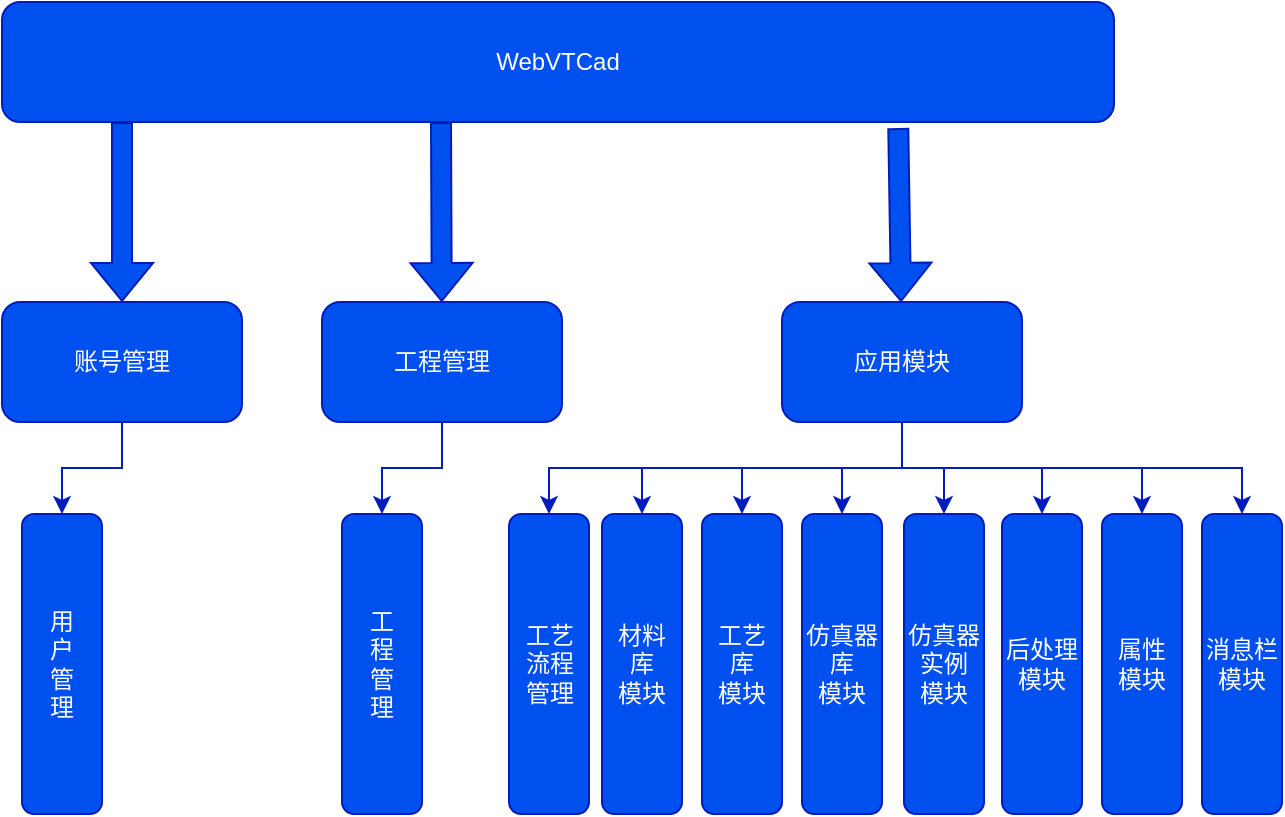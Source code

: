 <mxfile version="15.7.3" type="github">
  <diagram id="0DD7tPhhe3p8YX6NkbYP" name="Page-1">
    <mxGraphModel dx="1350" dy="805" grid="1" gridSize="10" guides="1" tooltips="1" connect="1" arrows="1" fold="1" page="1" pageScale="1" pageWidth="827" pageHeight="1169" math="0" shadow="0">
      <root>
        <mxCell id="0" />
        <mxCell id="1" parent="0" />
        <mxCell id="vWg47AUuANfwA1v2ZNfH-1" value="WebVTCad" style="rounded=1;whiteSpace=wrap;html=1;fillColor=#0050ef;fontColor=#ffffff;strokeColor=#001DBC;" vertex="1" parent="1">
          <mxGeometry x="104" y="134" width="556" height="60" as="geometry" />
        </mxCell>
        <mxCell id="vWg47AUuANfwA1v2ZNfH-6" value="" style="shape=flexArrow;endArrow=classic;html=1;rounded=0;fillColor=#0050ef;strokeColor=#001DBC;" edge="1" parent="1" target="vWg47AUuANfwA1v2ZNfH-9">
          <mxGeometry width="50" height="50" relative="1" as="geometry">
            <mxPoint x="164" y="194" as="sourcePoint" />
            <mxPoint x="164" y="274" as="targetPoint" />
          </mxGeometry>
        </mxCell>
        <mxCell id="vWg47AUuANfwA1v2ZNfH-7" value="" style="shape=flexArrow;endArrow=classic;html=1;rounded=0;fillColor=#0050ef;strokeColor=#001DBC;" edge="1" parent="1" target="vWg47AUuANfwA1v2ZNfH-10">
          <mxGeometry width="50" height="50" relative="1" as="geometry">
            <mxPoint x="323.5" y="194" as="sourcePoint" />
            <mxPoint x="323.5" y="274" as="targetPoint" />
          </mxGeometry>
        </mxCell>
        <mxCell id="vWg47AUuANfwA1v2ZNfH-8" value="" style="shape=flexArrow;endArrow=classic;html=1;rounded=0;exitX=0.806;exitY=1.05;exitDx=0;exitDy=0;exitPerimeter=0;fillColor=#0050ef;strokeColor=#001DBC;" edge="1" parent="1" source="vWg47AUuANfwA1v2ZNfH-1" target="vWg47AUuANfwA1v2ZNfH-11">
          <mxGeometry width="50" height="50" relative="1" as="geometry">
            <mxPoint x="494" y="194" as="sourcePoint" />
            <mxPoint x="494" y="274" as="targetPoint" />
          </mxGeometry>
        </mxCell>
        <mxCell id="vWg47AUuANfwA1v2ZNfH-17" value="" style="edgeStyle=orthogonalEdgeStyle;rounded=0;orthogonalLoop=1;jettySize=auto;html=1;fillColor=#0050ef;strokeColor=#001DBC;" edge="1" parent="1" source="vWg47AUuANfwA1v2ZNfH-9" target="vWg47AUuANfwA1v2ZNfH-16">
          <mxGeometry relative="1" as="geometry" />
        </mxCell>
        <mxCell id="vWg47AUuANfwA1v2ZNfH-9" value="账号管理" style="rounded=1;whiteSpace=wrap;html=1;fillColor=#0050ef;fontColor=#ffffff;strokeColor=#001DBC;" vertex="1" parent="1">
          <mxGeometry x="104" y="284" width="120" height="60" as="geometry" />
        </mxCell>
        <mxCell id="vWg47AUuANfwA1v2ZNfH-19" value="" style="edgeStyle=orthogonalEdgeStyle;rounded=0;orthogonalLoop=1;jettySize=auto;html=1;fillColor=#0050ef;strokeColor=#001DBC;" edge="1" parent="1" source="vWg47AUuANfwA1v2ZNfH-10" target="vWg47AUuANfwA1v2ZNfH-18">
          <mxGeometry relative="1" as="geometry" />
        </mxCell>
        <mxCell id="vWg47AUuANfwA1v2ZNfH-10" value="工程管理" style="rounded=1;whiteSpace=wrap;html=1;fillColor=#0050ef;fontColor=#ffffff;strokeColor=#001DBC;" vertex="1" parent="1">
          <mxGeometry x="264" y="284" width="120" height="60" as="geometry" />
        </mxCell>
        <mxCell id="vWg47AUuANfwA1v2ZNfH-28" value="" style="edgeStyle=orthogonalEdgeStyle;rounded=0;orthogonalLoop=1;jettySize=auto;html=1;entryX=0.5;entryY=0;entryDx=0;entryDy=0;fillColor=#0050ef;strokeColor=#001DBC;" edge="1" parent="1" source="vWg47AUuANfwA1v2ZNfH-11" target="vWg47AUuANfwA1v2ZNfH-22">
          <mxGeometry relative="1" as="geometry" />
        </mxCell>
        <mxCell id="vWg47AUuANfwA1v2ZNfH-29" value="" style="edgeStyle=orthogonalEdgeStyle;rounded=0;orthogonalLoop=1;jettySize=auto;html=1;exitX=0.5;exitY=1;exitDx=0;exitDy=0;fillColor=#0050ef;strokeColor=#001DBC;" edge="1" parent="1" source="vWg47AUuANfwA1v2ZNfH-11" target="vWg47AUuANfwA1v2ZNfH-23">
          <mxGeometry relative="1" as="geometry" />
        </mxCell>
        <mxCell id="vWg47AUuANfwA1v2ZNfH-30" value="" style="edgeStyle=orthogonalEdgeStyle;rounded=0;orthogonalLoop=1;jettySize=auto;html=1;entryX=0.5;entryY=0;entryDx=0;entryDy=0;exitX=0.5;exitY=1;exitDx=0;exitDy=0;fillColor=#0050ef;strokeColor=#001DBC;" edge="1" parent="1" source="vWg47AUuANfwA1v2ZNfH-11" target="vWg47AUuANfwA1v2ZNfH-24">
          <mxGeometry relative="1" as="geometry" />
        </mxCell>
        <mxCell id="vWg47AUuANfwA1v2ZNfH-31" value="" style="edgeStyle=orthogonalEdgeStyle;rounded=0;orthogonalLoop=1;jettySize=auto;html=1;entryX=0.5;entryY=0;entryDx=0;entryDy=0;fillColor=#0050ef;strokeColor=#001DBC;" edge="1" parent="1" source="vWg47AUuANfwA1v2ZNfH-11" target="vWg47AUuANfwA1v2ZNfH-25">
          <mxGeometry relative="1" as="geometry" />
        </mxCell>
        <mxCell id="vWg47AUuANfwA1v2ZNfH-32" value="" style="edgeStyle=orthogonalEdgeStyle;rounded=0;orthogonalLoop=1;jettySize=auto;html=1;exitX=0.5;exitY=1;exitDx=0;exitDy=0;fillColor=#0050ef;strokeColor=#001DBC;" edge="1" parent="1" source="vWg47AUuANfwA1v2ZNfH-11" target="vWg47AUuANfwA1v2ZNfH-27">
          <mxGeometry relative="1" as="geometry" />
        </mxCell>
        <mxCell id="vWg47AUuANfwA1v2ZNfH-33" value="" style="edgeStyle=orthogonalEdgeStyle;rounded=0;orthogonalLoop=1;jettySize=auto;html=1;entryX=0.5;entryY=0;entryDx=0;entryDy=0;fillColor=#0050ef;strokeColor=#001DBC;" edge="1" parent="1" source="vWg47AUuANfwA1v2ZNfH-11" target="vWg47AUuANfwA1v2ZNfH-21">
          <mxGeometry relative="1" as="geometry" />
        </mxCell>
        <mxCell id="vWg47AUuANfwA1v2ZNfH-34" value="" style="edgeStyle=orthogonalEdgeStyle;rounded=0;orthogonalLoop=1;jettySize=auto;html=1;entryX=0.5;entryY=0;entryDx=0;entryDy=0;exitX=0.5;exitY=1;exitDx=0;exitDy=0;fillColor=#0050ef;strokeColor=#001DBC;" edge="1" parent="1" source="vWg47AUuANfwA1v2ZNfH-11" target="vWg47AUuANfwA1v2ZNfH-26">
          <mxGeometry relative="1" as="geometry" />
        </mxCell>
        <mxCell id="vWg47AUuANfwA1v2ZNfH-35" value="" style="edgeStyle=orthogonalEdgeStyle;rounded=0;orthogonalLoop=1;jettySize=auto;html=1;entryX=0.5;entryY=0;entryDx=0;entryDy=0;exitX=0.5;exitY=1;exitDx=0;exitDy=0;fillColor=#0050ef;strokeColor=#001DBC;" edge="1" parent="1" source="vWg47AUuANfwA1v2ZNfH-11" target="vWg47AUuANfwA1v2ZNfH-20">
          <mxGeometry relative="1" as="geometry" />
        </mxCell>
        <mxCell id="vWg47AUuANfwA1v2ZNfH-11" value="应用模块" style="rounded=1;whiteSpace=wrap;html=1;fillColor=#0050ef;fontColor=#ffffff;strokeColor=#001DBC;" vertex="1" parent="1">
          <mxGeometry x="494" y="284" width="120" height="60" as="geometry" />
        </mxCell>
        <mxCell id="vWg47AUuANfwA1v2ZNfH-16" value="用&lt;br&gt;户&lt;br&gt;管&lt;br&gt;理" style="rounded=1;whiteSpace=wrap;html=1;fillColor=#0050ef;fontColor=#ffffff;strokeColor=#001DBC;" vertex="1" parent="1">
          <mxGeometry x="114" y="390" width="40" height="150" as="geometry" />
        </mxCell>
        <mxCell id="vWg47AUuANfwA1v2ZNfH-18" value="工&lt;br&gt;程&lt;br&gt;管&lt;br&gt;理" style="rounded=1;whiteSpace=wrap;html=1;fillColor=#0050ef;fontColor=#ffffff;strokeColor=#001DBC;" vertex="1" parent="1">
          <mxGeometry x="274" y="390" width="40" height="150" as="geometry" />
        </mxCell>
        <mxCell id="vWg47AUuANfwA1v2ZNfH-20" value="后处理模块" style="rounded=1;whiteSpace=wrap;html=1;fillColor=#0050ef;fontColor=#ffffff;strokeColor=#001DBC;" vertex="1" parent="1">
          <mxGeometry x="604" y="390" width="40" height="150" as="geometry" />
        </mxCell>
        <mxCell id="vWg47AUuANfwA1v2ZNfH-21" value="仿真器实例&lt;br&gt;模块" style="rounded=1;whiteSpace=wrap;html=1;fillColor=#0050ef;fontColor=#ffffff;strokeColor=#001DBC;" vertex="1" parent="1">
          <mxGeometry x="555" y="390" width="40" height="150" as="geometry" />
        </mxCell>
        <mxCell id="vWg47AUuANfwA1v2ZNfH-22" value="工艺&lt;br&gt;库&lt;br&gt;模块" style="rounded=1;whiteSpace=wrap;html=1;fillColor=#0050ef;fontColor=#ffffff;strokeColor=#001DBC;" vertex="1" parent="1">
          <mxGeometry x="454" y="390" width="40" height="150" as="geometry" />
        </mxCell>
        <mxCell id="vWg47AUuANfwA1v2ZNfH-23" value="材料&lt;br&gt;库&lt;br&gt;模块" style="rounded=1;whiteSpace=wrap;html=1;fillColor=#0050ef;fontColor=#ffffff;strokeColor=#001DBC;" vertex="1" parent="1">
          <mxGeometry x="404" y="390" width="40" height="150" as="geometry" />
        </mxCell>
        <mxCell id="vWg47AUuANfwA1v2ZNfH-24" value="工艺&lt;br&gt;流程&lt;br&gt;管理" style="rounded=1;whiteSpace=wrap;html=1;fillColor=#0050ef;fontColor=#ffffff;strokeColor=#001DBC;" vertex="1" parent="1">
          <mxGeometry x="357.5" y="390" width="40" height="150" as="geometry" />
        </mxCell>
        <mxCell id="vWg47AUuANfwA1v2ZNfH-25" value="仿真器&lt;br&gt;库&lt;br&gt;模块" style="rounded=1;whiteSpace=wrap;html=1;fillColor=#0050ef;fontColor=#ffffff;strokeColor=#001DBC;" vertex="1" parent="1">
          <mxGeometry x="504" y="390" width="40" height="150" as="geometry" />
        </mxCell>
        <mxCell id="vWg47AUuANfwA1v2ZNfH-26" value="属性&lt;br&gt;模块" style="rounded=1;whiteSpace=wrap;html=1;fillColor=#0050ef;fontColor=#ffffff;strokeColor=#001DBC;" vertex="1" parent="1">
          <mxGeometry x="654" y="390" width="40" height="150" as="geometry" />
        </mxCell>
        <mxCell id="vWg47AUuANfwA1v2ZNfH-27" value="消息栏&lt;br&gt;模块" style="rounded=1;whiteSpace=wrap;html=1;fillColor=#0050ef;fontColor=#ffffff;strokeColor=#001DBC;" vertex="1" parent="1">
          <mxGeometry x="704" y="390" width="40" height="150" as="geometry" />
        </mxCell>
      </root>
    </mxGraphModel>
  </diagram>
</mxfile>
